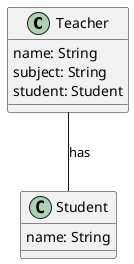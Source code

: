 @startuml

class Teacher {
	name: String
	subject: String
	student: Student
}

class Student {
	name: String
}

Teacher -- Student: has 

@enduml
